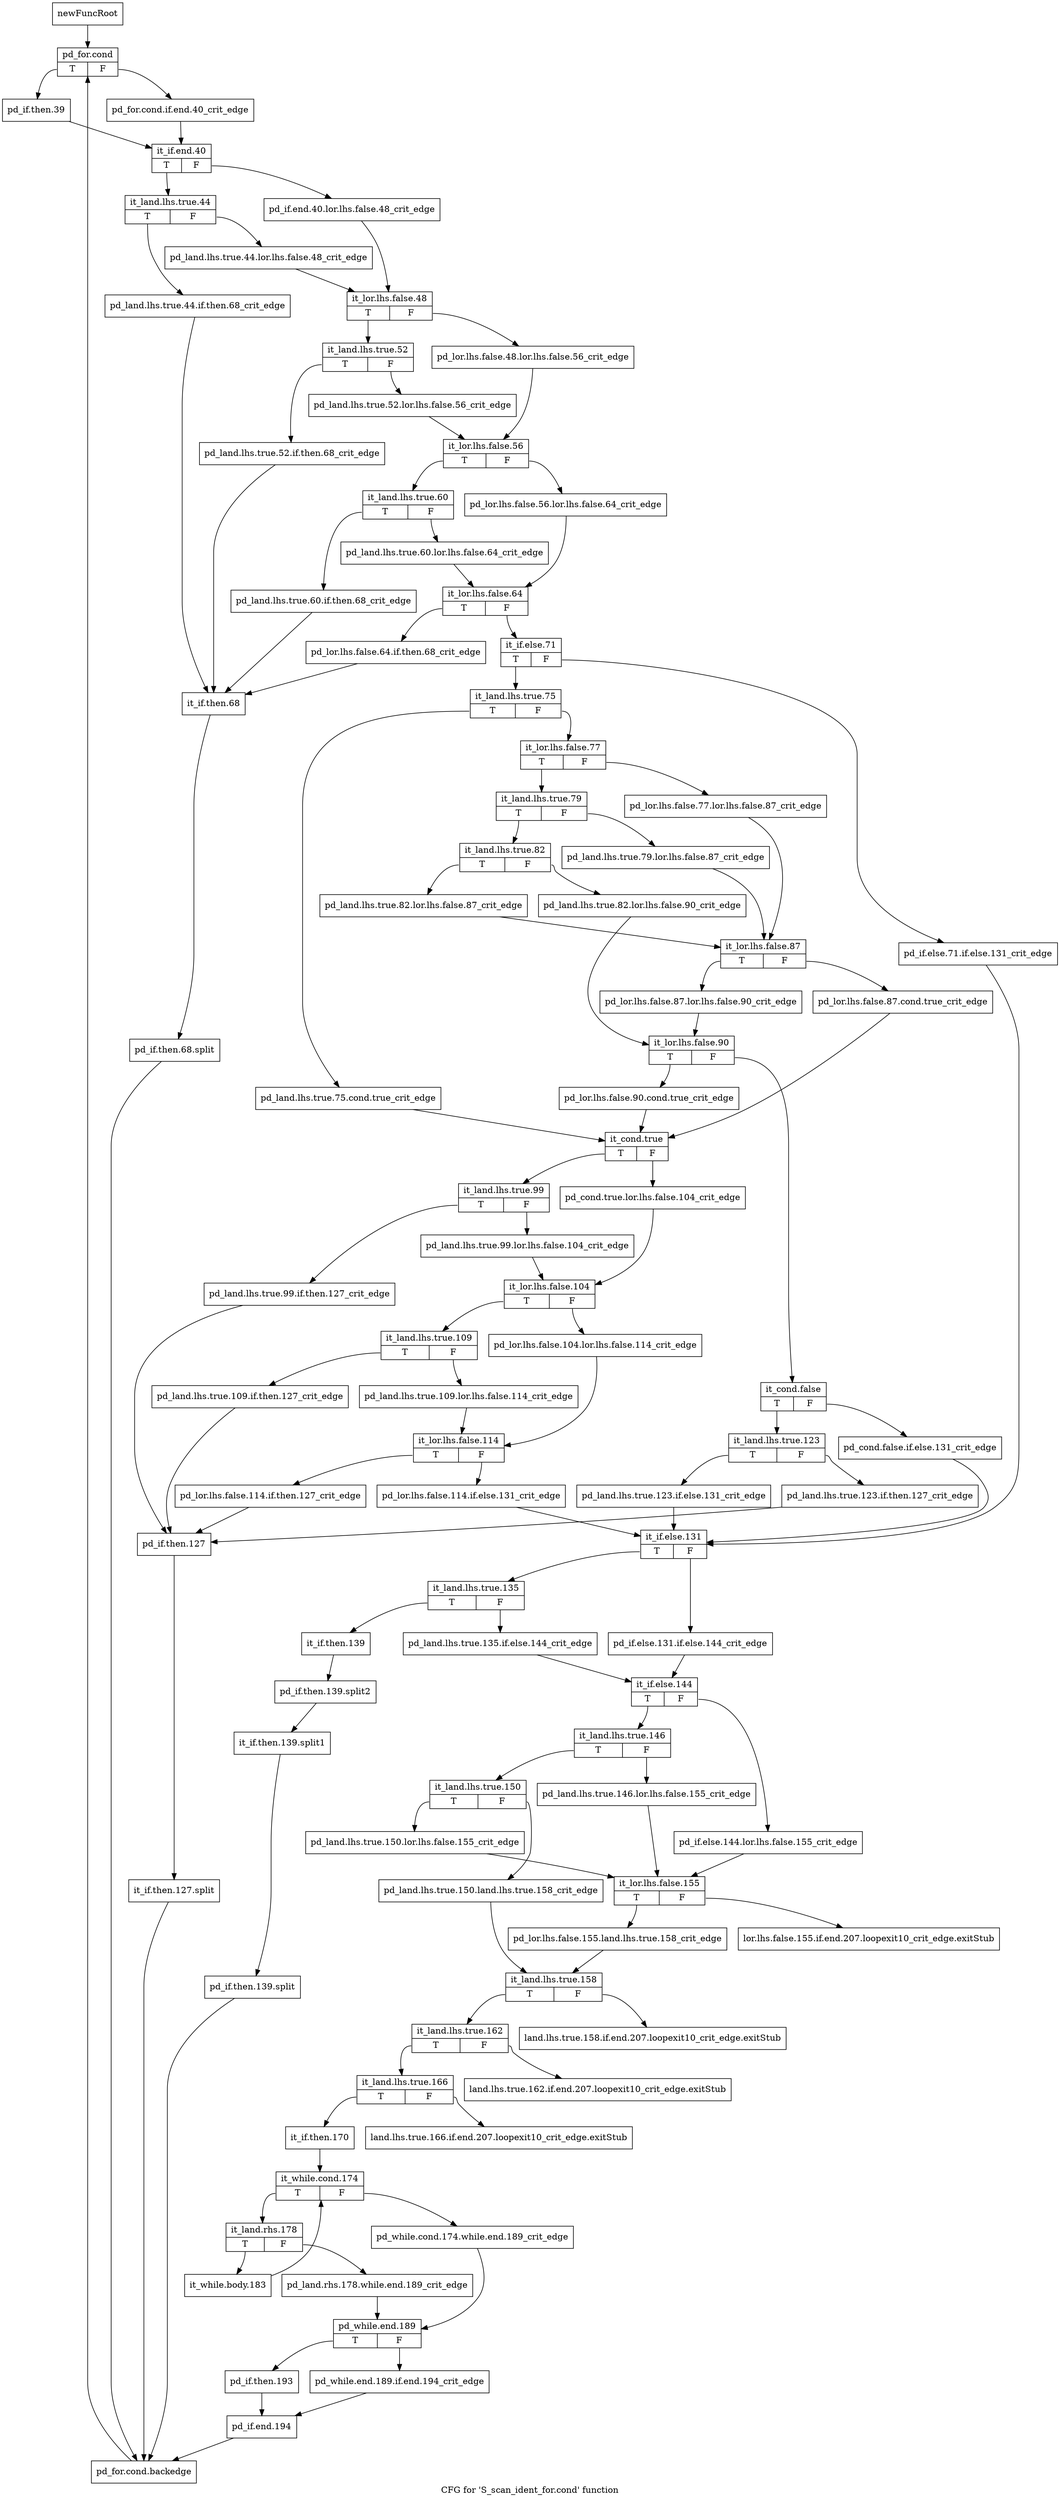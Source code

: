 digraph "CFG for 'S_scan_ident_for.cond' function" {
	label="CFG for 'S_scan_ident_for.cond' function";

	Node0x571b640 [shape=record,label="{newFuncRoot}"];
	Node0x571b640 -> Node0x4e764b0;
	Node0x4e76370 [shape=record,label="{lor.lhs.false.155.if.end.207.loopexit10_crit_edge.exitStub}"];
	Node0x4e763c0 [shape=record,label="{land.lhs.true.158.if.end.207.loopexit10_crit_edge.exitStub}"];
	Node0x4e76410 [shape=record,label="{land.lhs.true.162.if.end.207.loopexit10_crit_edge.exitStub}"];
	Node0x4e76460 [shape=record,label="{land.lhs.true.166.if.end.207.loopexit10_crit_edge.exitStub}"];
	Node0x4e764b0 [shape=record,label="{pd_for.cond|{<s0>T|<s1>F}}"];
	Node0x4e764b0:s0 -> Node0x4e76550;
	Node0x4e764b0:s1 -> Node0x4e76500;
	Node0x4e76500 [shape=record,label="{pd_for.cond.if.end.40_crit_edge}"];
	Node0x4e76500 -> Node0x573cc40;
	Node0x4e76550 [shape=record,label="{pd_if.then.39}"];
	Node0x4e76550 -> Node0x573cc40;
	Node0x573cc40 [shape=record,label="{it_if.end.40|{<s0>T|<s1>F}}"];
	Node0x573cc40:s0 -> Node0x573cce0;
	Node0x573cc40:s1 -> Node0x573cc90;
	Node0x573cc90 [shape=record,label="{pd_if.end.40.lor.lhs.false.48_crit_edge}"];
	Node0x573cc90 -> Node0x573cd80;
	Node0x573cce0 [shape=record,label="{it_land.lhs.true.44|{<s0>T|<s1>F}}"];
	Node0x573cce0:s0 -> Node0x573e4a0;
	Node0x573cce0:s1 -> Node0x573cd30;
	Node0x573cd30 [shape=record,label="{pd_land.lhs.true.44.lor.lhs.false.48_crit_edge}"];
	Node0x573cd30 -> Node0x573cd80;
	Node0x573cd80 [shape=record,label="{it_lor.lhs.false.48|{<s0>T|<s1>F}}"];
	Node0x573cd80:s0 -> Node0x573ce20;
	Node0x573cd80:s1 -> Node0x573cdd0;
	Node0x573cdd0 [shape=record,label="{pd_lor.lhs.false.48.lor.lhs.false.56_crit_edge}"];
	Node0x573cdd0 -> Node0x573cec0;
	Node0x573ce20 [shape=record,label="{it_land.lhs.true.52|{<s0>T|<s1>F}}"];
	Node0x573ce20:s0 -> Node0x573e450;
	Node0x573ce20:s1 -> Node0x573ce70;
	Node0x573ce70 [shape=record,label="{pd_land.lhs.true.52.lor.lhs.false.56_crit_edge}"];
	Node0x573ce70 -> Node0x573cec0;
	Node0x573cec0 [shape=record,label="{it_lor.lhs.false.56|{<s0>T|<s1>F}}"];
	Node0x573cec0:s0 -> Node0x573cf60;
	Node0x573cec0:s1 -> Node0x573cf10;
	Node0x573cf10 [shape=record,label="{pd_lor.lhs.false.56.lor.lhs.false.64_crit_edge}"];
	Node0x573cf10 -> Node0x573d000;
	Node0x573cf60 [shape=record,label="{it_land.lhs.true.60|{<s0>T|<s1>F}}"];
	Node0x573cf60:s0 -> Node0x573e400;
	Node0x573cf60:s1 -> Node0x573cfb0;
	Node0x573cfb0 [shape=record,label="{pd_land.lhs.true.60.lor.lhs.false.64_crit_edge}"];
	Node0x573cfb0 -> Node0x573d000;
	Node0x573d000 [shape=record,label="{it_lor.lhs.false.64|{<s0>T|<s1>F}}"];
	Node0x573d000:s0 -> Node0x573e3b0;
	Node0x573d000:s1 -> Node0x573d050;
	Node0x573d050 [shape=record,label="{it_if.else.71|{<s0>T|<s1>F}}"];
	Node0x573d050:s0 -> Node0x573d0f0;
	Node0x573d050:s1 -> Node0x573d0a0;
	Node0x573d0a0 [shape=record,label="{pd_if.else.71.if.else.131_crit_edge}"];
	Node0x573d0a0 -> Node0x573da00;
	Node0x573d0f0 [shape=record,label="{it_land.lhs.true.75|{<s0>T|<s1>F}}"];
	Node0x573d0f0:s0 -> Node0x573d690;
	Node0x573d0f0:s1 -> Node0x573d140;
	Node0x573d140 [shape=record,label="{it_lor.lhs.false.77|{<s0>T|<s1>F}}"];
	Node0x573d140:s0 -> Node0x573d1e0;
	Node0x573d140:s1 -> Node0x573d190;
	Node0x573d190 [shape=record,label="{pd_lor.lhs.false.77.lor.lhs.false.87_crit_edge}"];
	Node0x573d190 -> Node0x573d370;
	Node0x573d1e0 [shape=record,label="{it_land.lhs.true.79|{<s0>T|<s1>F}}"];
	Node0x573d1e0:s0 -> Node0x573d280;
	Node0x573d1e0:s1 -> Node0x573d230;
	Node0x573d230 [shape=record,label="{pd_land.lhs.true.79.lor.lhs.false.87_crit_edge}"];
	Node0x573d230 -> Node0x573d370;
	Node0x573d280 [shape=record,label="{it_land.lhs.true.82|{<s0>T|<s1>F}}"];
	Node0x573d280:s0 -> Node0x573d320;
	Node0x573d280:s1 -> Node0x573d2d0;
	Node0x573d2d0 [shape=record,label="{pd_land.lhs.true.82.lor.lhs.false.90_crit_edge}"];
	Node0x573d2d0 -> Node0x573d460;
	Node0x573d320 [shape=record,label="{pd_land.lhs.true.82.lor.lhs.false.87_crit_edge}"];
	Node0x573d320 -> Node0x573d370;
	Node0x573d370 [shape=record,label="{it_lor.lhs.false.87|{<s0>T|<s1>F}}"];
	Node0x573d370:s0 -> Node0x573d410;
	Node0x573d370:s1 -> Node0x573d3c0;
	Node0x573d3c0 [shape=record,label="{pd_lor.lhs.false.87.cond.true_crit_edge}"];
	Node0x573d3c0 -> Node0x573d6e0;
	Node0x573d410 [shape=record,label="{pd_lor.lhs.false.87.lor.lhs.false.90_crit_edge}"];
	Node0x573d410 -> Node0x573d460;
	Node0x573d460 [shape=record,label="{it_lor.lhs.false.90|{<s0>T|<s1>F}}"];
	Node0x573d460:s0 -> Node0x573d640;
	Node0x573d460:s1 -> Node0x573d4b0;
	Node0x573d4b0 [shape=record,label="{it_cond.false|{<s0>T|<s1>F}}"];
	Node0x573d4b0:s0 -> Node0x573d550;
	Node0x573d4b0:s1 -> Node0x573d500;
	Node0x573d500 [shape=record,label="{pd_cond.false.if.else.131_crit_edge}"];
	Node0x573d500 -> Node0x573da00;
	Node0x573d550 [shape=record,label="{it_land.lhs.true.123|{<s0>T|<s1>F}}"];
	Node0x573d550:s0 -> Node0x573d5f0;
	Node0x573d550:s1 -> Node0x573d5a0;
	Node0x573d5a0 [shape=record,label="{pd_land.lhs.true.123.if.then.127_crit_edge}"];
	Node0x573d5a0 -> Node0x573e360;
	Node0x573d5f0 [shape=record,label="{pd_land.lhs.true.123.if.else.131_crit_edge}"];
	Node0x573d5f0 -> Node0x573da00;
	Node0x573d640 [shape=record,label="{pd_lor.lhs.false.90.cond.true_crit_edge}"];
	Node0x573d640 -> Node0x573d6e0;
	Node0x573d690 [shape=record,label="{pd_land.lhs.true.75.cond.true_crit_edge}"];
	Node0x573d690 -> Node0x573d6e0;
	Node0x573d6e0 [shape=record,label="{it_cond.true|{<s0>T|<s1>F}}"];
	Node0x573d6e0:s0 -> Node0x573d780;
	Node0x573d6e0:s1 -> Node0x573d730;
	Node0x573d730 [shape=record,label="{pd_cond.true.lor.lhs.false.104_crit_edge}"];
	Node0x573d730 -> Node0x573d820;
	Node0x573d780 [shape=record,label="{it_land.lhs.true.99|{<s0>T|<s1>F}}"];
	Node0x573d780:s0 -> Node0x573e310;
	Node0x573d780:s1 -> Node0x573d7d0;
	Node0x573d7d0 [shape=record,label="{pd_land.lhs.true.99.lor.lhs.false.104_crit_edge}"];
	Node0x573d7d0 -> Node0x573d820;
	Node0x573d820 [shape=record,label="{it_lor.lhs.false.104|{<s0>T|<s1>F}}"];
	Node0x573d820:s0 -> Node0x573d8c0;
	Node0x573d820:s1 -> Node0x573d870;
	Node0x573d870 [shape=record,label="{pd_lor.lhs.false.104.lor.lhs.false.114_crit_edge}"];
	Node0x573d870 -> Node0x573d960;
	Node0x573d8c0 [shape=record,label="{it_land.lhs.true.109|{<s0>T|<s1>F}}"];
	Node0x573d8c0:s0 -> Node0x573e2c0;
	Node0x573d8c0:s1 -> Node0x573d910;
	Node0x573d910 [shape=record,label="{pd_land.lhs.true.109.lor.lhs.false.114_crit_edge}"];
	Node0x573d910 -> Node0x573d960;
	Node0x573d960 [shape=record,label="{it_lor.lhs.false.114|{<s0>T|<s1>F}}"];
	Node0x573d960:s0 -> Node0x573e270;
	Node0x573d960:s1 -> Node0x573d9b0;
	Node0x573d9b0 [shape=record,label="{pd_lor.lhs.false.114.if.else.131_crit_edge}"];
	Node0x573d9b0 -> Node0x573da00;
	Node0x573da00 [shape=record,label="{it_if.else.131|{<s0>T|<s1>F}}"];
	Node0x573da00:s0 -> Node0x573daa0;
	Node0x573da00:s1 -> Node0x573da50;
	Node0x573da50 [shape=record,label="{pd_if.else.131.if.else.144_crit_edge}"];
	Node0x573da50 -> Node0x573db40;
	Node0x573daa0 [shape=record,label="{it_land.lhs.true.135|{<s0>T|<s1>F}}"];
	Node0x573daa0:s0 -> Node0x573e220;
	Node0x573daa0:s1 -> Node0x573daf0;
	Node0x573daf0 [shape=record,label="{pd_land.lhs.true.135.if.else.144_crit_edge}"];
	Node0x573daf0 -> Node0x573db40;
	Node0x573db40 [shape=record,label="{it_if.else.144|{<s0>T|<s1>F}}"];
	Node0x573db40:s0 -> Node0x573dbe0;
	Node0x573db40:s1 -> Node0x573db90;
	Node0x573db90 [shape=record,label="{pd_if.else.144.lor.lhs.false.155_crit_edge}"];
	Node0x573db90 -> Node0x573dd70;
	Node0x573dbe0 [shape=record,label="{it_land.lhs.true.146|{<s0>T|<s1>F}}"];
	Node0x573dbe0:s0 -> Node0x573dc80;
	Node0x573dbe0:s1 -> Node0x573dc30;
	Node0x573dc30 [shape=record,label="{pd_land.lhs.true.146.lor.lhs.false.155_crit_edge}"];
	Node0x573dc30 -> Node0x573dd70;
	Node0x573dc80 [shape=record,label="{it_land.lhs.true.150|{<s0>T|<s1>F}}"];
	Node0x573dc80:s0 -> Node0x573dd20;
	Node0x573dc80:s1 -> Node0x573dcd0;
	Node0x573dcd0 [shape=record,label="{pd_land.lhs.true.150.land.lhs.true.158_crit_edge}"];
	Node0x573dcd0 -> Node0x573de10;
	Node0x573dd20 [shape=record,label="{pd_land.lhs.true.150.lor.lhs.false.155_crit_edge}"];
	Node0x573dd20 -> Node0x573dd70;
	Node0x573dd70 [shape=record,label="{it_lor.lhs.false.155|{<s0>T|<s1>F}}"];
	Node0x573dd70:s0 -> Node0x573ddc0;
	Node0x573dd70:s1 -> Node0x4e76370;
	Node0x573ddc0 [shape=record,label="{pd_lor.lhs.false.155.land.lhs.true.158_crit_edge}"];
	Node0x573ddc0 -> Node0x573de10;
	Node0x573de10 [shape=record,label="{it_land.lhs.true.158|{<s0>T|<s1>F}}"];
	Node0x573de10:s0 -> Node0x573de60;
	Node0x573de10:s1 -> Node0x4e763c0;
	Node0x573de60 [shape=record,label="{it_land.lhs.true.162|{<s0>T|<s1>F}}"];
	Node0x573de60:s0 -> Node0x573deb0;
	Node0x573de60:s1 -> Node0x4e76410;
	Node0x573deb0 [shape=record,label="{it_land.lhs.true.166|{<s0>T|<s1>F}}"];
	Node0x573deb0:s0 -> Node0x573df00;
	Node0x573deb0:s1 -> Node0x4e76460;
	Node0x573df00 [shape=record,label="{it_if.then.170}"];
	Node0x573df00 -> Node0x573df50;
	Node0x573df50 [shape=record,label="{it_while.cond.174|{<s0>T|<s1>F}}"];
	Node0x573df50:s0 -> Node0x573dff0;
	Node0x573df50:s1 -> Node0x573dfa0;
	Node0x573dfa0 [shape=record,label="{pd_while.cond.174.while.end.189_crit_edge}"];
	Node0x573dfa0 -> Node0x573e090;
	Node0x573dff0 [shape=record,label="{it_land.rhs.178|{<s0>T|<s1>F}}"];
	Node0x573dff0:s0 -> Node0x573e1d0;
	Node0x573dff0:s1 -> Node0x573e040;
	Node0x573e040 [shape=record,label="{pd_land.rhs.178.while.end.189_crit_edge}"];
	Node0x573e040 -> Node0x573e090;
	Node0x573e090 [shape=record,label="{pd_while.end.189|{<s0>T|<s1>F}}"];
	Node0x573e090:s0 -> Node0x573e130;
	Node0x573e090:s1 -> Node0x573e0e0;
	Node0x573e0e0 [shape=record,label="{pd_while.end.189.if.end.194_crit_edge}"];
	Node0x573e0e0 -> Node0x573e180;
	Node0x573e130 [shape=record,label="{pd_if.then.193}"];
	Node0x573e130 -> Node0x573e180;
	Node0x573e180 [shape=record,label="{pd_if.end.194}"];
	Node0x573e180 -> Node0x573e540;
	Node0x573e1d0 [shape=record,label="{it_while.body.183}"];
	Node0x573e1d0 -> Node0x573df50;
	Node0x573e220 [shape=record,label="{it_if.then.139}"];
	Node0x573e220 -> Node0x6cb44a0;
	Node0x6cb44a0 [shape=record,label="{pd_if.then.139.split2}"];
	Node0x6cb44a0 -> Node0x6cb4200;
	Node0x6cb4200 [shape=record,label="{it_if.then.139.split1}"];
	Node0x6cb4200 -> Node0x6cb4280;
	Node0x6cb4280 [shape=record,label="{pd_if.then.139.split}"];
	Node0x6cb4280 -> Node0x573e540;
	Node0x573e270 [shape=record,label="{pd_lor.lhs.false.114.if.then.127_crit_edge}"];
	Node0x573e270 -> Node0x573e360;
	Node0x573e2c0 [shape=record,label="{pd_land.lhs.true.109.if.then.127_crit_edge}"];
	Node0x573e2c0 -> Node0x573e360;
	Node0x573e310 [shape=record,label="{pd_land.lhs.true.99.if.then.127_crit_edge}"];
	Node0x573e310 -> Node0x573e360;
	Node0x573e360 [shape=record,label="{pd_if.then.127}"];
	Node0x573e360 -> Node0x6cb42d0;
	Node0x6cb42d0 [shape=record,label="{it_if.then.127.split}"];
	Node0x6cb42d0 -> Node0x573e540;
	Node0x573e3b0 [shape=record,label="{pd_lor.lhs.false.64.if.then.68_crit_edge}"];
	Node0x573e3b0 -> Node0x573e4f0;
	Node0x573e400 [shape=record,label="{pd_land.lhs.true.60.if.then.68_crit_edge}"];
	Node0x573e400 -> Node0x573e4f0;
	Node0x573e450 [shape=record,label="{pd_land.lhs.true.52.if.then.68_crit_edge}"];
	Node0x573e450 -> Node0x573e4f0;
	Node0x573e4a0 [shape=record,label="{pd_land.lhs.true.44.if.then.68_crit_edge}"];
	Node0x573e4a0 -> Node0x573e4f0;
	Node0x573e4f0 [shape=record,label="{it_if.then.68}"];
	Node0x573e4f0 -> Node0x6d30930;
	Node0x6d30930 [shape=record,label="{pd_if.then.68.split}"];
	Node0x6d30930 -> Node0x573e540;
	Node0x573e540 [shape=record,label="{pd_for.cond.backedge}"];
	Node0x573e540 -> Node0x4e764b0;
}
